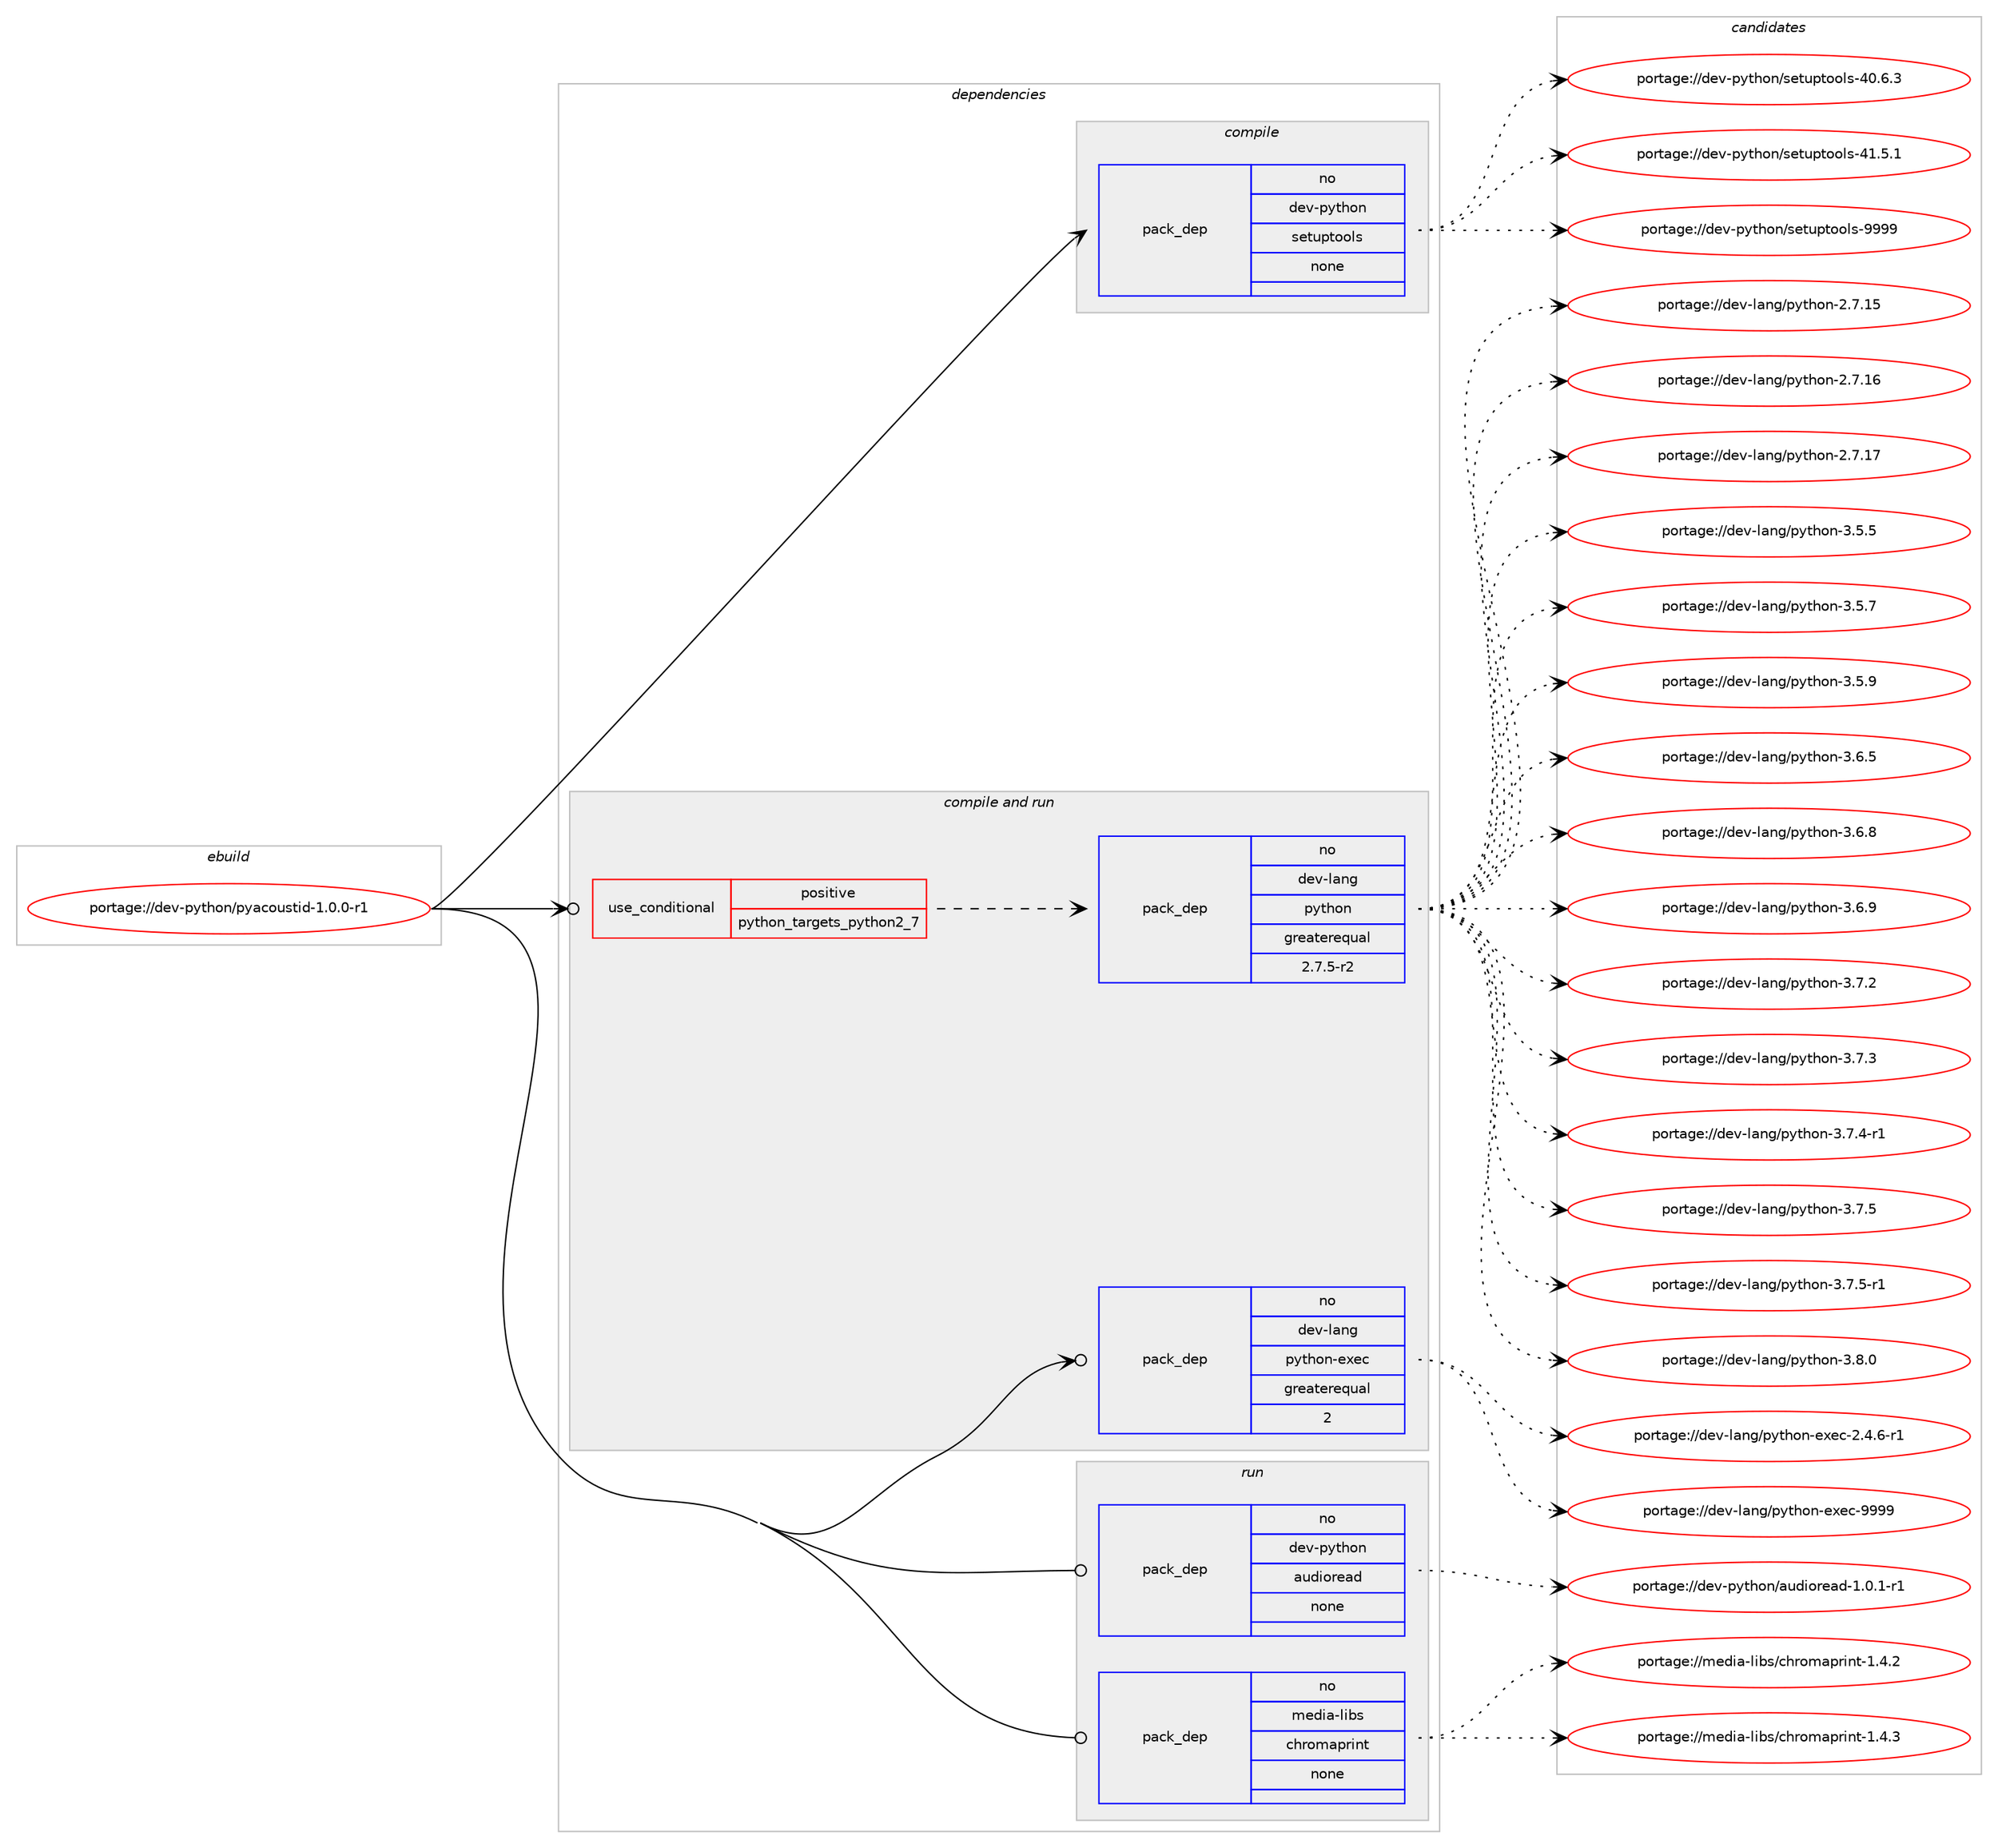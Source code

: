digraph prolog {

# *************
# Graph options
# *************

newrank=true;
concentrate=true;
compound=true;
graph [rankdir=LR,fontname=Helvetica,fontsize=10,ranksep=1.5];#, ranksep=2.5, nodesep=0.2];
edge  [arrowhead=vee];
node  [fontname=Helvetica,fontsize=10];

# **********
# The ebuild
# **********

subgraph cluster_leftcol {
color=gray;
rank=same;
label=<<i>ebuild</i>>;
id [label="portage://dev-python/pyacoustid-1.0.0-r1", color=red, width=4, href="../dev-python/pyacoustid-1.0.0-r1.svg"];
}

# ****************
# The dependencies
# ****************

subgraph cluster_midcol {
color=gray;
label=<<i>dependencies</i>>;
subgraph cluster_compile {
fillcolor="#eeeeee";
style=filled;
label=<<i>compile</i>>;
subgraph pack121048 {
dependency158950 [label=<<TABLE BORDER="0" CELLBORDER="1" CELLSPACING="0" CELLPADDING="4" WIDTH="220"><TR><TD ROWSPAN="6" CELLPADDING="30">pack_dep</TD></TR><TR><TD WIDTH="110">no</TD></TR><TR><TD>dev-python</TD></TR><TR><TD>setuptools</TD></TR><TR><TD>none</TD></TR><TR><TD></TD></TR></TABLE>>, shape=none, color=blue];
}
id:e -> dependency158950:w [weight=20,style="solid",arrowhead="vee"];
}
subgraph cluster_compileandrun {
fillcolor="#eeeeee";
style=filled;
label=<<i>compile and run</i>>;
subgraph cond34539 {
dependency158951 [label=<<TABLE BORDER="0" CELLBORDER="1" CELLSPACING="0" CELLPADDING="4"><TR><TD ROWSPAN="3" CELLPADDING="10">use_conditional</TD></TR><TR><TD>positive</TD></TR><TR><TD>python_targets_python2_7</TD></TR></TABLE>>, shape=none, color=red];
subgraph pack121049 {
dependency158952 [label=<<TABLE BORDER="0" CELLBORDER="1" CELLSPACING="0" CELLPADDING="4" WIDTH="220"><TR><TD ROWSPAN="6" CELLPADDING="30">pack_dep</TD></TR><TR><TD WIDTH="110">no</TD></TR><TR><TD>dev-lang</TD></TR><TR><TD>python</TD></TR><TR><TD>greaterequal</TD></TR><TR><TD>2.7.5-r2</TD></TR></TABLE>>, shape=none, color=blue];
}
dependency158951:e -> dependency158952:w [weight=20,style="dashed",arrowhead="vee"];
}
id:e -> dependency158951:w [weight=20,style="solid",arrowhead="odotvee"];
subgraph pack121050 {
dependency158953 [label=<<TABLE BORDER="0" CELLBORDER="1" CELLSPACING="0" CELLPADDING="4" WIDTH="220"><TR><TD ROWSPAN="6" CELLPADDING="30">pack_dep</TD></TR><TR><TD WIDTH="110">no</TD></TR><TR><TD>dev-lang</TD></TR><TR><TD>python-exec</TD></TR><TR><TD>greaterequal</TD></TR><TR><TD>2</TD></TR></TABLE>>, shape=none, color=blue];
}
id:e -> dependency158953:w [weight=20,style="solid",arrowhead="odotvee"];
}
subgraph cluster_run {
fillcolor="#eeeeee";
style=filled;
label=<<i>run</i>>;
subgraph pack121051 {
dependency158954 [label=<<TABLE BORDER="0" CELLBORDER="1" CELLSPACING="0" CELLPADDING="4" WIDTH="220"><TR><TD ROWSPAN="6" CELLPADDING="30">pack_dep</TD></TR><TR><TD WIDTH="110">no</TD></TR><TR><TD>dev-python</TD></TR><TR><TD>audioread</TD></TR><TR><TD>none</TD></TR><TR><TD></TD></TR></TABLE>>, shape=none, color=blue];
}
id:e -> dependency158954:w [weight=20,style="solid",arrowhead="odot"];
subgraph pack121052 {
dependency158955 [label=<<TABLE BORDER="0" CELLBORDER="1" CELLSPACING="0" CELLPADDING="4" WIDTH="220"><TR><TD ROWSPAN="6" CELLPADDING="30">pack_dep</TD></TR><TR><TD WIDTH="110">no</TD></TR><TR><TD>media-libs</TD></TR><TR><TD>chromaprint</TD></TR><TR><TD>none</TD></TR><TR><TD></TD></TR></TABLE>>, shape=none, color=blue];
}
id:e -> dependency158955:w [weight=20,style="solid",arrowhead="odot"];
}
}

# **************
# The candidates
# **************

subgraph cluster_choices {
rank=same;
color=gray;
label=<<i>candidates</i>>;

subgraph choice121048 {
color=black;
nodesep=1;
choiceportage100101118451121211161041111104711510111611711211611111110811545524846544651 [label="portage://dev-python/setuptools-40.6.3", color=red, width=4,href="../dev-python/setuptools-40.6.3.svg"];
choiceportage100101118451121211161041111104711510111611711211611111110811545524946534649 [label="portage://dev-python/setuptools-41.5.1", color=red, width=4,href="../dev-python/setuptools-41.5.1.svg"];
choiceportage10010111845112121116104111110471151011161171121161111111081154557575757 [label="portage://dev-python/setuptools-9999", color=red, width=4,href="../dev-python/setuptools-9999.svg"];
dependency158950:e -> choiceportage100101118451121211161041111104711510111611711211611111110811545524846544651:w [style=dotted,weight="100"];
dependency158950:e -> choiceportage100101118451121211161041111104711510111611711211611111110811545524946534649:w [style=dotted,weight="100"];
dependency158950:e -> choiceportage10010111845112121116104111110471151011161171121161111111081154557575757:w [style=dotted,weight="100"];
}
subgraph choice121049 {
color=black;
nodesep=1;
choiceportage10010111845108971101034711212111610411111045504655464953 [label="portage://dev-lang/python-2.7.15", color=red, width=4,href="../dev-lang/python-2.7.15.svg"];
choiceportage10010111845108971101034711212111610411111045504655464954 [label="portage://dev-lang/python-2.7.16", color=red, width=4,href="../dev-lang/python-2.7.16.svg"];
choiceportage10010111845108971101034711212111610411111045504655464955 [label="portage://dev-lang/python-2.7.17", color=red, width=4,href="../dev-lang/python-2.7.17.svg"];
choiceportage100101118451089711010347112121116104111110455146534653 [label="portage://dev-lang/python-3.5.5", color=red, width=4,href="../dev-lang/python-3.5.5.svg"];
choiceportage100101118451089711010347112121116104111110455146534655 [label="portage://dev-lang/python-3.5.7", color=red, width=4,href="../dev-lang/python-3.5.7.svg"];
choiceportage100101118451089711010347112121116104111110455146534657 [label="portage://dev-lang/python-3.5.9", color=red, width=4,href="../dev-lang/python-3.5.9.svg"];
choiceportage100101118451089711010347112121116104111110455146544653 [label="portage://dev-lang/python-3.6.5", color=red, width=4,href="../dev-lang/python-3.6.5.svg"];
choiceportage100101118451089711010347112121116104111110455146544656 [label="portage://dev-lang/python-3.6.8", color=red, width=4,href="../dev-lang/python-3.6.8.svg"];
choiceportage100101118451089711010347112121116104111110455146544657 [label="portage://dev-lang/python-3.6.9", color=red, width=4,href="../dev-lang/python-3.6.9.svg"];
choiceportage100101118451089711010347112121116104111110455146554650 [label="portage://dev-lang/python-3.7.2", color=red, width=4,href="../dev-lang/python-3.7.2.svg"];
choiceportage100101118451089711010347112121116104111110455146554651 [label="portage://dev-lang/python-3.7.3", color=red, width=4,href="../dev-lang/python-3.7.3.svg"];
choiceportage1001011184510897110103471121211161041111104551465546524511449 [label="portage://dev-lang/python-3.7.4-r1", color=red, width=4,href="../dev-lang/python-3.7.4-r1.svg"];
choiceportage100101118451089711010347112121116104111110455146554653 [label="portage://dev-lang/python-3.7.5", color=red, width=4,href="../dev-lang/python-3.7.5.svg"];
choiceportage1001011184510897110103471121211161041111104551465546534511449 [label="portage://dev-lang/python-3.7.5-r1", color=red, width=4,href="../dev-lang/python-3.7.5-r1.svg"];
choiceportage100101118451089711010347112121116104111110455146564648 [label="portage://dev-lang/python-3.8.0", color=red, width=4,href="../dev-lang/python-3.8.0.svg"];
dependency158952:e -> choiceportage10010111845108971101034711212111610411111045504655464953:w [style=dotted,weight="100"];
dependency158952:e -> choiceportage10010111845108971101034711212111610411111045504655464954:w [style=dotted,weight="100"];
dependency158952:e -> choiceportage10010111845108971101034711212111610411111045504655464955:w [style=dotted,weight="100"];
dependency158952:e -> choiceportage100101118451089711010347112121116104111110455146534653:w [style=dotted,weight="100"];
dependency158952:e -> choiceportage100101118451089711010347112121116104111110455146534655:w [style=dotted,weight="100"];
dependency158952:e -> choiceportage100101118451089711010347112121116104111110455146534657:w [style=dotted,weight="100"];
dependency158952:e -> choiceportage100101118451089711010347112121116104111110455146544653:w [style=dotted,weight="100"];
dependency158952:e -> choiceportage100101118451089711010347112121116104111110455146544656:w [style=dotted,weight="100"];
dependency158952:e -> choiceportage100101118451089711010347112121116104111110455146544657:w [style=dotted,weight="100"];
dependency158952:e -> choiceportage100101118451089711010347112121116104111110455146554650:w [style=dotted,weight="100"];
dependency158952:e -> choiceportage100101118451089711010347112121116104111110455146554651:w [style=dotted,weight="100"];
dependency158952:e -> choiceportage1001011184510897110103471121211161041111104551465546524511449:w [style=dotted,weight="100"];
dependency158952:e -> choiceportage100101118451089711010347112121116104111110455146554653:w [style=dotted,weight="100"];
dependency158952:e -> choiceportage1001011184510897110103471121211161041111104551465546534511449:w [style=dotted,weight="100"];
dependency158952:e -> choiceportage100101118451089711010347112121116104111110455146564648:w [style=dotted,weight="100"];
}
subgraph choice121050 {
color=black;
nodesep=1;
choiceportage10010111845108971101034711212111610411111045101120101994550465246544511449 [label="portage://dev-lang/python-exec-2.4.6-r1", color=red, width=4,href="../dev-lang/python-exec-2.4.6-r1.svg"];
choiceportage10010111845108971101034711212111610411111045101120101994557575757 [label="portage://dev-lang/python-exec-9999", color=red, width=4,href="../dev-lang/python-exec-9999.svg"];
dependency158953:e -> choiceportage10010111845108971101034711212111610411111045101120101994550465246544511449:w [style=dotted,weight="100"];
dependency158953:e -> choiceportage10010111845108971101034711212111610411111045101120101994557575757:w [style=dotted,weight="100"];
}
subgraph choice121051 {
color=black;
nodesep=1;
choiceportage100101118451121211161041111104797117100105111114101971004549464846494511449 [label="portage://dev-python/audioread-1.0.1-r1", color=red, width=4,href="../dev-python/audioread-1.0.1-r1.svg"];
dependency158954:e -> choiceportage100101118451121211161041111104797117100105111114101971004549464846494511449:w [style=dotted,weight="100"];
}
subgraph choice121052 {
color=black;
nodesep=1;
choiceportage109101100105974510810598115479910411411110997112114105110116454946524650 [label="portage://media-libs/chromaprint-1.4.2", color=red, width=4,href="../media-libs/chromaprint-1.4.2.svg"];
choiceportage109101100105974510810598115479910411411110997112114105110116454946524651 [label="portage://media-libs/chromaprint-1.4.3", color=red, width=4,href="../media-libs/chromaprint-1.4.3.svg"];
dependency158955:e -> choiceportage109101100105974510810598115479910411411110997112114105110116454946524650:w [style=dotted,weight="100"];
dependency158955:e -> choiceportage109101100105974510810598115479910411411110997112114105110116454946524651:w [style=dotted,weight="100"];
}
}

}
